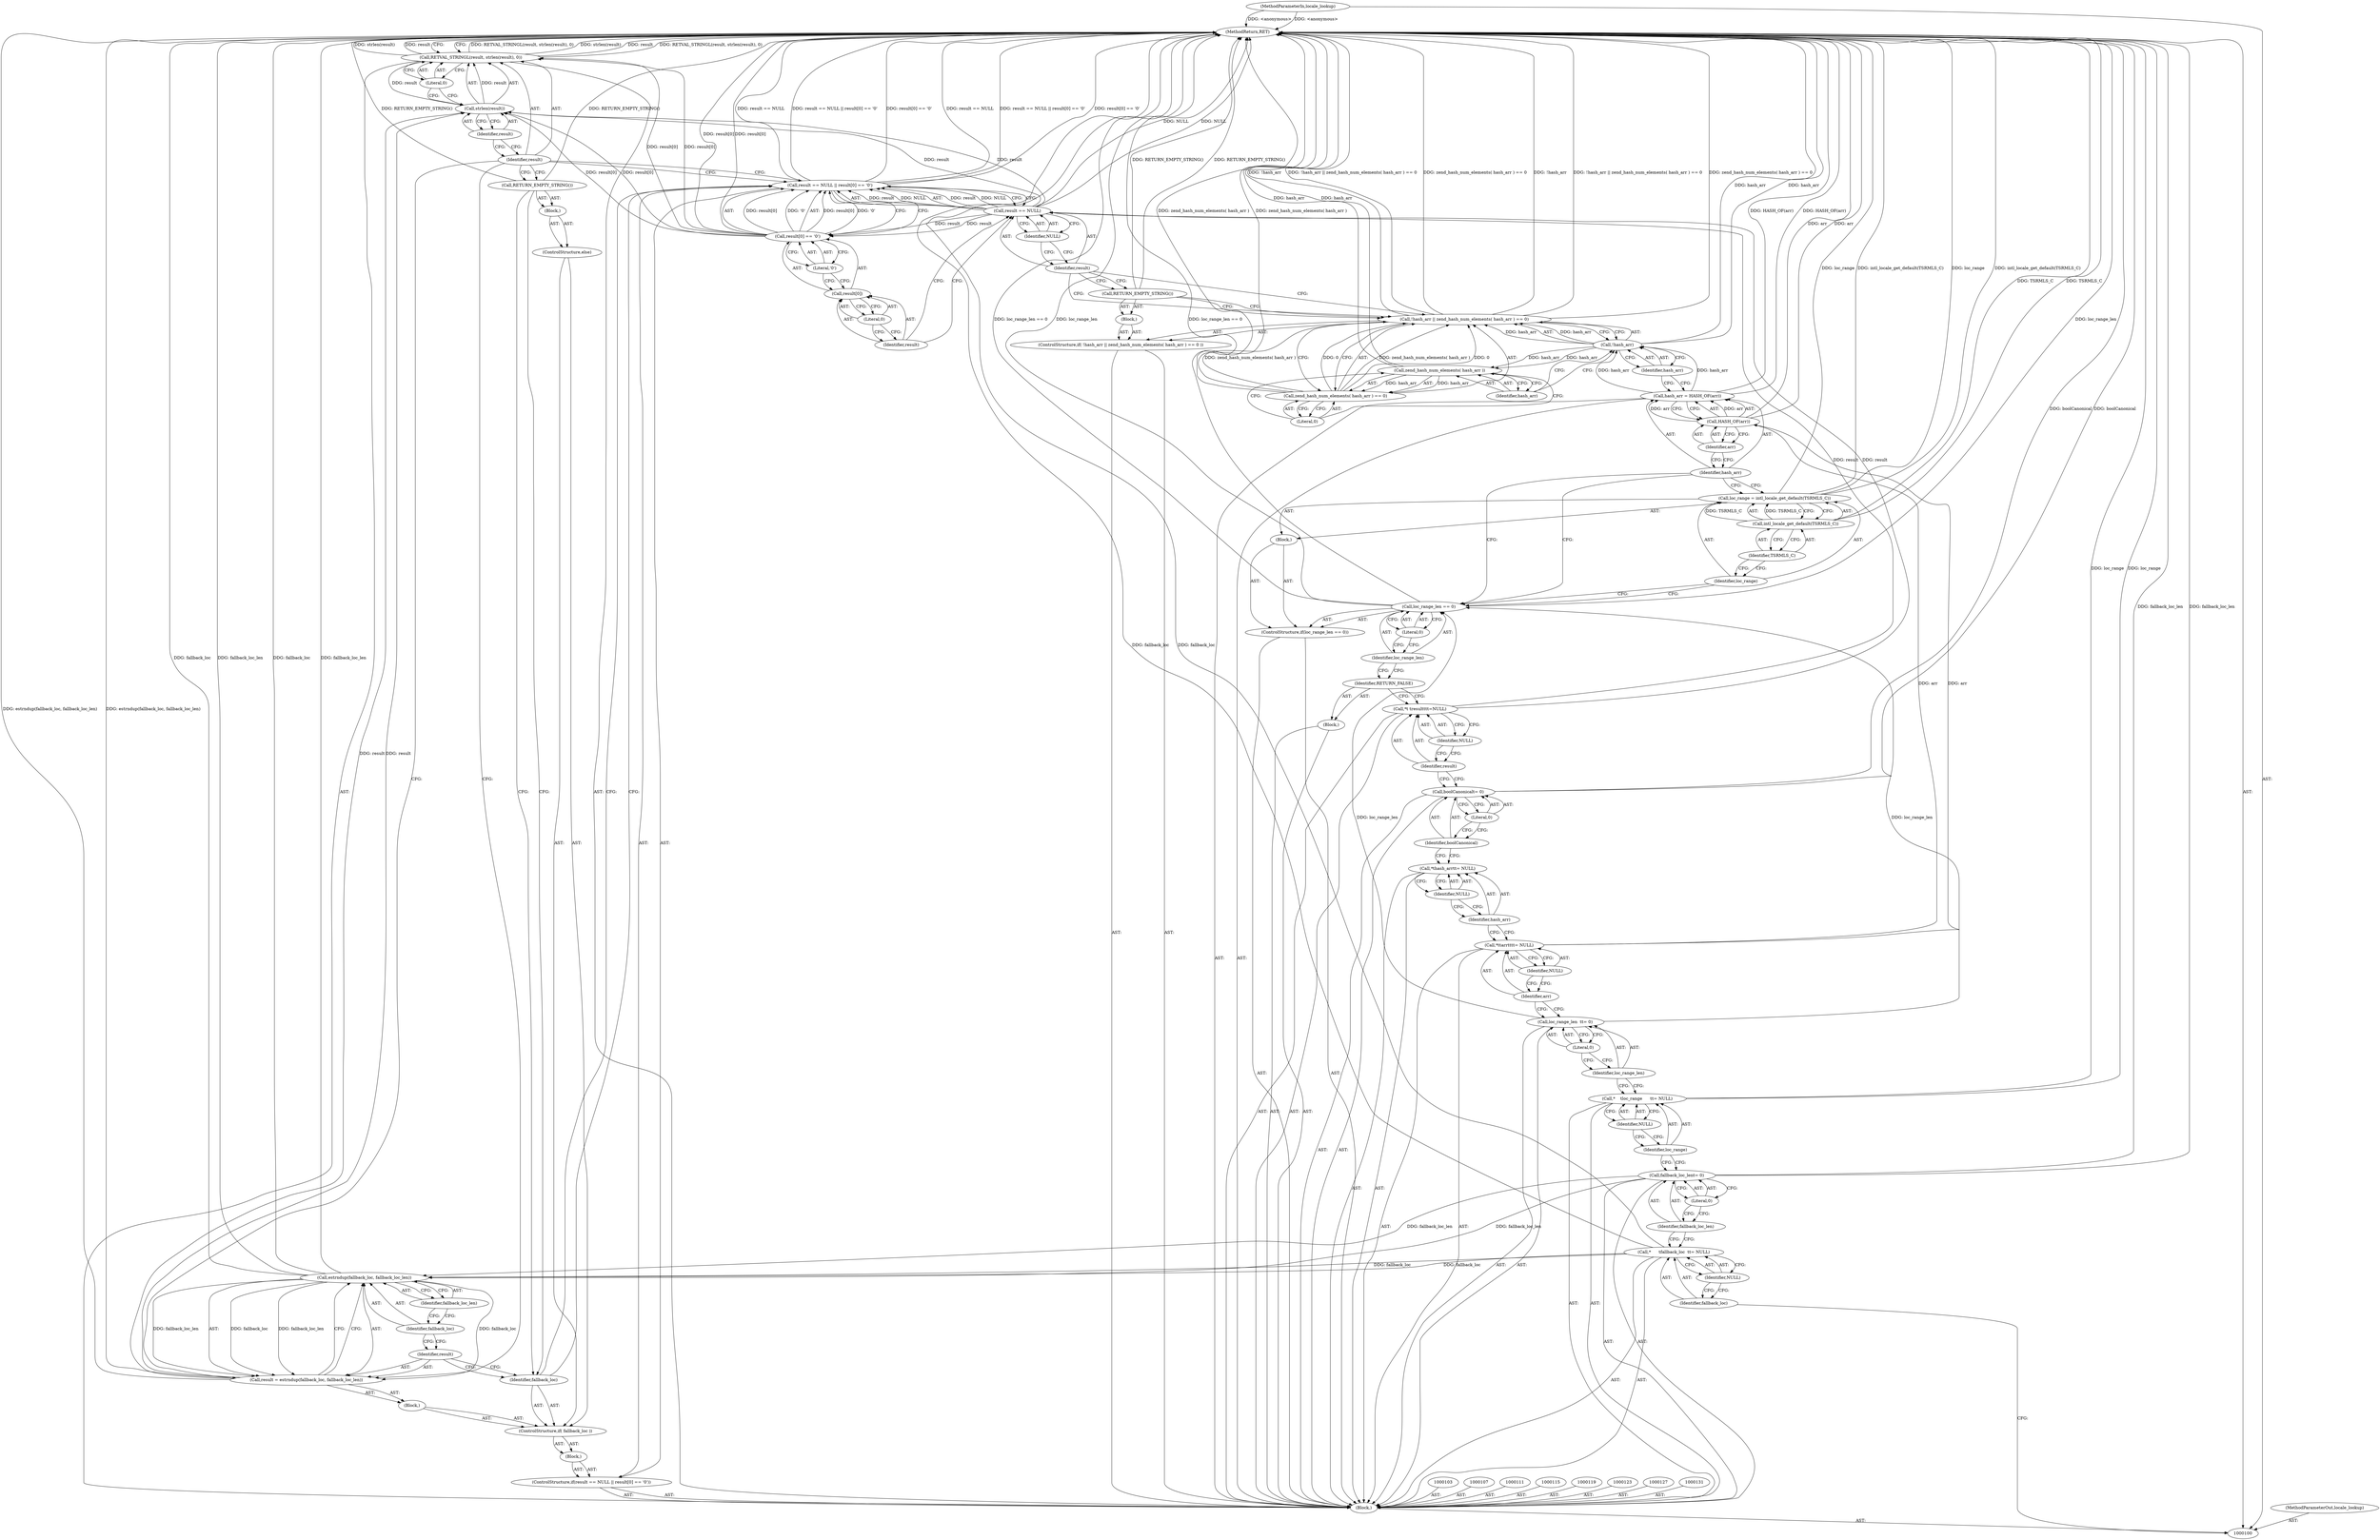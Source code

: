 digraph "0_php-src_97eff7eb57fc2320c267a949cffd622c38712484?w=1_11" {
"1000187" [label="(MethodReturn,RET)"];
"1000101" [label="(MethodParameterIn,locale_lookup)"];
"1000253" [label="(MethodParameterOut,locale_lookup)"];
"1000128" [label="(Call,boolCanonical\t= 0)"];
"1000129" [label="(Identifier,boolCanonical)"];
"1000130" [label="(Literal,0)"];
"1000134" [label="(Identifier,NULL)"];
"1000132" [label="(Call,*\t \tresult\t\t\t=NULL)"];
"1000133" [label="(Identifier,result)"];
"1000135" [label="(Block,)"];
"1000136" [label="(Identifier,RETURN_FALSE)"];
"1000102" [label="(Block,)"];
"1000137" [label="(ControlStructure,if(loc_range_len == 0))"];
"1000140" [label="(Literal,0)"];
"1000141" [label="(Block,)"];
"1000138" [label="(Call,loc_range_len == 0)"];
"1000139" [label="(Identifier,loc_range_len)"];
"1000144" [label="(Call,intl_locale_get_default(TSRMLS_C))"];
"1000142" [label="(Call,loc_range = intl_locale_get_default(TSRMLS_C))"];
"1000143" [label="(Identifier,loc_range)"];
"1000145" [label="(Identifier,TSRMLS_C)"];
"1000146" [label="(Call,hash_arr = HASH_OF(arr))"];
"1000147" [label="(Identifier,hash_arr)"];
"1000148" [label="(Call,HASH_OF(arr))"];
"1000149" [label="(Identifier,arr)"];
"1000154" [label="(Call,zend_hash_num_elements( hash_arr ) == 0)"];
"1000155" [label="(Call,zend_hash_num_elements( hash_arr ))"];
"1000150" [label="(ControlStructure,if( !hash_arr || zend_hash_num_elements( hash_arr ) == 0 ))"];
"1000156" [label="(Identifier,hash_arr)"];
"1000157" [label="(Literal,0)"];
"1000151" [label="(Call,!hash_arr || zend_hash_num_elements( hash_arr ) == 0)"];
"1000152" [label="(Call,!hash_arr)"];
"1000158" [label="(Block,)"];
"1000153" [label="(Identifier,hash_arr)"];
"1000159" [label="(Call,RETURN_EMPTY_STRING())"];
"1000105" [label="(Identifier,fallback_loc)"];
"1000106" [label="(Identifier,NULL)"];
"1000104" [label="(Call,*      \tfallback_loc  \t\t= NULL)"];
"1000164" [label="(Identifier,NULL)"];
"1000160" [label="(ControlStructure,if(result == NULL || result[0] == '\0'))"];
"1000165" [label="(Call,result[0] == '\0')"];
"1000166" [label="(Call,result[0])"];
"1000167" [label="(Identifier,result)"];
"1000168" [label="(Literal,0)"];
"1000169" [label="(Literal,'\0')"];
"1000170" [label="(Block,)"];
"1000161" [label="(Call,result == NULL || result[0] == '\0')"];
"1000162" [label="(Call,result == NULL)"];
"1000163" [label="(Identifier,result)"];
"1000173" [label="(Block,)"];
"1000171" [label="(ControlStructure,if( fallback_loc ))"];
"1000172" [label="(Identifier,fallback_loc)"];
"1000176" [label="(Call,estrndup(fallback_loc, fallback_loc_len))"];
"1000177" [label="(Identifier,fallback_loc)"];
"1000174" [label="(Call,result = estrndup(fallback_loc, fallback_loc_len))"];
"1000175" [label="(Identifier,result)"];
"1000178" [label="(Identifier,fallback_loc_len)"];
"1000179" [label="(ControlStructure,else)"];
"1000180" [label="(Block,)"];
"1000181" [label="(Call,RETURN_EMPTY_STRING())"];
"1000108" [label="(Call,fallback_loc_len\t= 0)"];
"1000109" [label="(Identifier,fallback_loc_len)"];
"1000110" [label="(Literal,0)"];
"1000182" [label="(Call,RETVAL_STRINGL(result, strlen(result), 0))"];
"1000183" [label="(Identifier,result)"];
"1000184" [label="(Call,strlen(result))"];
"1000185" [label="(Identifier,result)"];
"1000186" [label="(Literal,0)"];
"1000112" [label="(Call,*    \tloc_range      \t\t= NULL)"];
"1000113" [label="(Identifier,loc_range)"];
"1000114" [label="(Identifier,NULL)"];
"1000116" [label="(Call,loc_range_len  \t\t= 0)"];
"1000117" [label="(Identifier,loc_range_len)"];
"1000118" [label="(Literal,0)"];
"1000122" [label="(Identifier,NULL)"];
"1000120" [label="(Call,*\t\tarr\t\t\t\t= NULL)"];
"1000121" [label="(Identifier,arr)"];
"1000124" [label="(Call,*\thash_arr\t\t= NULL)"];
"1000125" [label="(Identifier,hash_arr)"];
"1000126" [label="(Identifier,NULL)"];
"1000187" -> "1000100"  [label="AST: "];
"1000187" -> "1000182"  [label="CFG: "];
"1000162" -> "1000187"  [label="DDG: NULL"];
"1000151" -> "1000187"  [label="DDG: !hash_arr || zend_hash_num_elements( hash_arr ) == 0"];
"1000151" -> "1000187"  [label="DDG: zend_hash_num_elements( hash_arr ) == 0"];
"1000151" -> "1000187"  [label="DDG: !hash_arr"];
"1000104" -> "1000187"  [label="DDG: fallback_loc"];
"1000181" -> "1000187"  [label="DDG: RETURN_EMPTY_STRING()"];
"1000152" -> "1000187"  [label="DDG: hash_arr"];
"1000176" -> "1000187"  [label="DDG: fallback_loc"];
"1000176" -> "1000187"  [label="DDG: fallback_loc_len"];
"1000182" -> "1000187"  [label="DDG: RETVAL_STRINGL(result, strlen(result), 0)"];
"1000182" -> "1000187"  [label="DDG: strlen(result)"];
"1000182" -> "1000187"  [label="DDG: result"];
"1000159" -> "1000187"  [label="DDG: RETURN_EMPTY_STRING()"];
"1000138" -> "1000187"  [label="DDG: loc_range_len"];
"1000138" -> "1000187"  [label="DDG: loc_range_len == 0"];
"1000165" -> "1000187"  [label="DDG: result[0]"];
"1000128" -> "1000187"  [label="DDG: boolCanonical"];
"1000154" -> "1000187"  [label="DDG: zend_hash_num_elements( hash_arr )"];
"1000142" -> "1000187"  [label="DDG: intl_locale_get_default(TSRMLS_C)"];
"1000142" -> "1000187"  [label="DDG: loc_range"];
"1000148" -> "1000187"  [label="DDG: arr"];
"1000146" -> "1000187"  [label="DDG: HASH_OF(arr)"];
"1000174" -> "1000187"  [label="DDG: estrndup(fallback_loc, fallback_loc_len)"];
"1000112" -> "1000187"  [label="DDG: loc_range"];
"1000101" -> "1000187"  [label="DDG: <anonymous>"];
"1000144" -> "1000187"  [label="DDG: TSRMLS_C"];
"1000155" -> "1000187"  [label="DDG: hash_arr"];
"1000161" -> "1000187"  [label="DDG: result == NULL"];
"1000161" -> "1000187"  [label="DDG: result == NULL || result[0] == '\0'"];
"1000161" -> "1000187"  [label="DDG: result[0] == '\0'"];
"1000108" -> "1000187"  [label="DDG: fallback_loc_len"];
"1000101" -> "1000100"  [label="AST: "];
"1000101" -> "1000187"  [label="DDG: <anonymous>"];
"1000253" -> "1000100"  [label="AST: "];
"1000128" -> "1000102"  [label="AST: "];
"1000128" -> "1000130"  [label="CFG: "];
"1000129" -> "1000128"  [label="AST: "];
"1000130" -> "1000128"  [label="AST: "];
"1000133" -> "1000128"  [label="CFG: "];
"1000128" -> "1000187"  [label="DDG: boolCanonical"];
"1000129" -> "1000128"  [label="AST: "];
"1000129" -> "1000124"  [label="CFG: "];
"1000130" -> "1000129"  [label="CFG: "];
"1000130" -> "1000128"  [label="AST: "];
"1000130" -> "1000129"  [label="CFG: "];
"1000128" -> "1000130"  [label="CFG: "];
"1000134" -> "1000132"  [label="AST: "];
"1000134" -> "1000133"  [label="CFG: "];
"1000132" -> "1000134"  [label="CFG: "];
"1000132" -> "1000102"  [label="AST: "];
"1000132" -> "1000134"  [label="CFG: "];
"1000133" -> "1000132"  [label="AST: "];
"1000134" -> "1000132"  [label="AST: "];
"1000136" -> "1000132"  [label="CFG: "];
"1000132" -> "1000162"  [label="DDG: result"];
"1000133" -> "1000132"  [label="AST: "];
"1000133" -> "1000128"  [label="CFG: "];
"1000134" -> "1000133"  [label="CFG: "];
"1000135" -> "1000102"  [label="AST: "];
"1000136" -> "1000135"  [label="AST: "];
"1000136" -> "1000135"  [label="AST: "];
"1000136" -> "1000132"  [label="CFG: "];
"1000139" -> "1000136"  [label="CFG: "];
"1000102" -> "1000100"  [label="AST: "];
"1000103" -> "1000102"  [label="AST: "];
"1000104" -> "1000102"  [label="AST: "];
"1000107" -> "1000102"  [label="AST: "];
"1000108" -> "1000102"  [label="AST: "];
"1000111" -> "1000102"  [label="AST: "];
"1000112" -> "1000102"  [label="AST: "];
"1000115" -> "1000102"  [label="AST: "];
"1000116" -> "1000102"  [label="AST: "];
"1000119" -> "1000102"  [label="AST: "];
"1000120" -> "1000102"  [label="AST: "];
"1000123" -> "1000102"  [label="AST: "];
"1000124" -> "1000102"  [label="AST: "];
"1000127" -> "1000102"  [label="AST: "];
"1000128" -> "1000102"  [label="AST: "];
"1000131" -> "1000102"  [label="AST: "];
"1000132" -> "1000102"  [label="AST: "];
"1000135" -> "1000102"  [label="AST: "];
"1000137" -> "1000102"  [label="AST: "];
"1000146" -> "1000102"  [label="AST: "];
"1000150" -> "1000102"  [label="AST: "];
"1000160" -> "1000102"  [label="AST: "];
"1000182" -> "1000102"  [label="AST: "];
"1000137" -> "1000102"  [label="AST: "];
"1000138" -> "1000137"  [label="AST: "];
"1000141" -> "1000137"  [label="AST: "];
"1000140" -> "1000138"  [label="AST: "];
"1000140" -> "1000139"  [label="CFG: "];
"1000138" -> "1000140"  [label="CFG: "];
"1000141" -> "1000137"  [label="AST: "];
"1000142" -> "1000141"  [label="AST: "];
"1000138" -> "1000137"  [label="AST: "];
"1000138" -> "1000140"  [label="CFG: "];
"1000139" -> "1000138"  [label="AST: "];
"1000140" -> "1000138"  [label="AST: "];
"1000143" -> "1000138"  [label="CFG: "];
"1000147" -> "1000138"  [label="CFG: "];
"1000138" -> "1000187"  [label="DDG: loc_range_len"];
"1000138" -> "1000187"  [label="DDG: loc_range_len == 0"];
"1000116" -> "1000138"  [label="DDG: loc_range_len"];
"1000139" -> "1000138"  [label="AST: "];
"1000139" -> "1000136"  [label="CFG: "];
"1000140" -> "1000139"  [label="CFG: "];
"1000144" -> "1000142"  [label="AST: "];
"1000144" -> "1000145"  [label="CFG: "];
"1000145" -> "1000144"  [label="AST: "];
"1000142" -> "1000144"  [label="CFG: "];
"1000144" -> "1000187"  [label="DDG: TSRMLS_C"];
"1000144" -> "1000142"  [label="DDG: TSRMLS_C"];
"1000142" -> "1000141"  [label="AST: "];
"1000142" -> "1000144"  [label="CFG: "];
"1000143" -> "1000142"  [label="AST: "];
"1000144" -> "1000142"  [label="AST: "];
"1000147" -> "1000142"  [label="CFG: "];
"1000142" -> "1000187"  [label="DDG: intl_locale_get_default(TSRMLS_C)"];
"1000142" -> "1000187"  [label="DDG: loc_range"];
"1000144" -> "1000142"  [label="DDG: TSRMLS_C"];
"1000143" -> "1000142"  [label="AST: "];
"1000143" -> "1000138"  [label="CFG: "];
"1000145" -> "1000143"  [label="CFG: "];
"1000145" -> "1000144"  [label="AST: "];
"1000145" -> "1000143"  [label="CFG: "];
"1000144" -> "1000145"  [label="CFG: "];
"1000146" -> "1000102"  [label="AST: "];
"1000146" -> "1000148"  [label="CFG: "];
"1000147" -> "1000146"  [label="AST: "];
"1000148" -> "1000146"  [label="AST: "];
"1000153" -> "1000146"  [label="CFG: "];
"1000146" -> "1000187"  [label="DDG: HASH_OF(arr)"];
"1000148" -> "1000146"  [label="DDG: arr"];
"1000146" -> "1000152"  [label="DDG: hash_arr"];
"1000147" -> "1000146"  [label="AST: "];
"1000147" -> "1000142"  [label="CFG: "];
"1000147" -> "1000138"  [label="CFG: "];
"1000149" -> "1000147"  [label="CFG: "];
"1000148" -> "1000146"  [label="AST: "];
"1000148" -> "1000149"  [label="CFG: "];
"1000149" -> "1000148"  [label="AST: "];
"1000146" -> "1000148"  [label="CFG: "];
"1000148" -> "1000187"  [label="DDG: arr"];
"1000148" -> "1000146"  [label="DDG: arr"];
"1000120" -> "1000148"  [label="DDG: arr"];
"1000149" -> "1000148"  [label="AST: "];
"1000149" -> "1000147"  [label="CFG: "];
"1000148" -> "1000149"  [label="CFG: "];
"1000154" -> "1000151"  [label="AST: "];
"1000154" -> "1000157"  [label="CFG: "];
"1000155" -> "1000154"  [label="AST: "];
"1000157" -> "1000154"  [label="AST: "];
"1000151" -> "1000154"  [label="CFG: "];
"1000154" -> "1000187"  [label="DDG: zend_hash_num_elements( hash_arr )"];
"1000154" -> "1000151"  [label="DDG: zend_hash_num_elements( hash_arr )"];
"1000154" -> "1000151"  [label="DDG: 0"];
"1000155" -> "1000154"  [label="DDG: hash_arr"];
"1000155" -> "1000154"  [label="AST: "];
"1000155" -> "1000156"  [label="CFG: "];
"1000156" -> "1000155"  [label="AST: "];
"1000157" -> "1000155"  [label="CFG: "];
"1000155" -> "1000187"  [label="DDG: hash_arr"];
"1000155" -> "1000154"  [label="DDG: hash_arr"];
"1000152" -> "1000155"  [label="DDG: hash_arr"];
"1000150" -> "1000102"  [label="AST: "];
"1000151" -> "1000150"  [label="AST: "];
"1000158" -> "1000150"  [label="AST: "];
"1000156" -> "1000155"  [label="AST: "];
"1000156" -> "1000152"  [label="CFG: "];
"1000155" -> "1000156"  [label="CFG: "];
"1000157" -> "1000154"  [label="AST: "];
"1000157" -> "1000155"  [label="CFG: "];
"1000154" -> "1000157"  [label="CFG: "];
"1000151" -> "1000150"  [label="AST: "];
"1000151" -> "1000152"  [label="CFG: "];
"1000151" -> "1000154"  [label="CFG: "];
"1000152" -> "1000151"  [label="AST: "];
"1000154" -> "1000151"  [label="AST: "];
"1000159" -> "1000151"  [label="CFG: "];
"1000163" -> "1000151"  [label="CFG: "];
"1000151" -> "1000187"  [label="DDG: !hash_arr || zend_hash_num_elements( hash_arr ) == 0"];
"1000151" -> "1000187"  [label="DDG: zend_hash_num_elements( hash_arr ) == 0"];
"1000151" -> "1000187"  [label="DDG: !hash_arr"];
"1000152" -> "1000151"  [label="DDG: hash_arr"];
"1000154" -> "1000151"  [label="DDG: zend_hash_num_elements( hash_arr )"];
"1000154" -> "1000151"  [label="DDG: 0"];
"1000152" -> "1000151"  [label="AST: "];
"1000152" -> "1000153"  [label="CFG: "];
"1000153" -> "1000152"  [label="AST: "];
"1000156" -> "1000152"  [label="CFG: "];
"1000151" -> "1000152"  [label="CFG: "];
"1000152" -> "1000187"  [label="DDG: hash_arr"];
"1000152" -> "1000151"  [label="DDG: hash_arr"];
"1000146" -> "1000152"  [label="DDG: hash_arr"];
"1000152" -> "1000155"  [label="DDG: hash_arr"];
"1000158" -> "1000150"  [label="AST: "];
"1000159" -> "1000158"  [label="AST: "];
"1000153" -> "1000152"  [label="AST: "];
"1000153" -> "1000146"  [label="CFG: "];
"1000152" -> "1000153"  [label="CFG: "];
"1000159" -> "1000158"  [label="AST: "];
"1000159" -> "1000151"  [label="CFG: "];
"1000163" -> "1000159"  [label="CFG: "];
"1000159" -> "1000187"  [label="DDG: RETURN_EMPTY_STRING()"];
"1000105" -> "1000104"  [label="AST: "];
"1000105" -> "1000100"  [label="CFG: "];
"1000106" -> "1000105"  [label="CFG: "];
"1000106" -> "1000104"  [label="AST: "];
"1000106" -> "1000105"  [label="CFG: "];
"1000104" -> "1000106"  [label="CFG: "];
"1000104" -> "1000102"  [label="AST: "];
"1000104" -> "1000106"  [label="CFG: "];
"1000105" -> "1000104"  [label="AST: "];
"1000106" -> "1000104"  [label="AST: "];
"1000109" -> "1000104"  [label="CFG: "];
"1000104" -> "1000187"  [label="DDG: fallback_loc"];
"1000104" -> "1000176"  [label="DDG: fallback_loc"];
"1000164" -> "1000162"  [label="AST: "];
"1000164" -> "1000163"  [label="CFG: "];
"1000162" -> "1000164"  [label="CFG: "];
"1000160" -> "1000102"  [label="AST: "];
"1000161" -> "1000160"  [label="AST: "];
"1000170" -> "1000160"  [label="AST: "];
"1000165" -> "1000161"  [label="AST: "];
"1000165" -> "1000169"  [label="CFG: "];
"1000166" -> "1000165"  [label="AST: "];
"1000169" -> "1000165"  [label="AST: "];
"1000161" -> "1000165"  [label="CFG: "];
"1000165" -> "1000187"  [label="DDG: result[0]"];
"1000165" -> "1000161"  [label="DDG: result[0]"];
"1000165" -> "1000161"  [label="DDG: '\0'"];
"1000162" -> "1000165"  [label="DDG: result"];
"1000165" -> "1000182"  [label="DDG: result[0]"];
"1000165" -> "1000184"  [label="DDG: result[0]"];
"1000166" -> "1000165"  [label="AST: "];
"1000166" -> "1000168"  [label="CFG: "];
"1000167" -> "1000166"  [label="AST: "];
"1000168" -> "1000166"  [label="AST: "];
"1000169" -> "1000166"  [label="CFG: "];
"1000167" -> "1000166"  [label="AST: "];
"1000167" -> "1000162"  [label="CFG: "];
"1000168" -> "1000167"  [label="CFG: "];
"1000168" -> "1000166"  [label="AST: "];
"1000168" -> "1000167"  [label="CFG: "];
"1000166" -> "1000168"  [label="CFG: "];
"1000169" -> "1000165"  [label="AST: "];
"1000169" -> "1000166"  [label="CFG: "];
"1000165" -> "1000169"  [label="CFG: "];
"1000170" -> "1000160"  [label="AST: "];
"1000171" -> "1000170"  [label="AST: "];
"1000161" -> "1000160"  [label="AST: "];
"1000161" -> "1000162"  [label="CFG: "];
"1000161" -> "1000165"  [label="CFG: "];
"1000162" -> "1000161"  [label="AST: "];
"1000165" -> "1000161"  [label="AST: "];
"1000172" -> "1000161"  [label="CFG: "];
"1000183" -> "1000161"  [label="CFG: "];
"1000161" -> "1000187"  [label="DDG: result == NULL"];
"1000161" -> "1000187"  [label="DDG: result == NULL || result[0] == '\0'"];
"1000161" -> "1000187"  [label="DDG: result[0] == '\0'"];
"1000162" -> "1000161"  [label="DDG: result"];
"1000162" -> "1000161"  [label="DDG: NULL"];
"1000165" -> "1000161"  [label="DDG: result[0]"];
"1000165" -> "1000161"  [label="DDG: '\0'"];
"1000162" -> "1000161"  [label="AST: "];
"1000162" -> "1000164"  [label="CFG: "];
"1000163" -> "1000162"  [label="AST: "];
"1000164" -> "1000162"  [label="AST: "];
"1000167" -> "1000162"  [label="CFG: "];
"1000161" -> "1000162"  [label="CFG: "];
"1000162" -> "1000187"  [label="DDG: NULL"];
"1000162" -> "1000161"  [label="DDG: result"];
"1000162" -> "1000161"  [label="DDG: NULL"];
"1000132" -> "1000162"  [label="DDG: result"];
"1000162" -> "1000165"  [label="DDG: result"];
"1000162" -> "1000184"  [label="DDG: result"];
"1000163" -> "1000162"  [label="AST: "];
"1000163" -> "1000159"  [label="CFG: "];
"1000163" -> "1000151"  [label="CFG: "];
"1000164" -> "1000163"  [label="CFG: "];
"1000173" -> "1000171"  [label="AST: "];
"1000174" -> "1000173"  [label="AST: "];
"1000171" -> "1000170"  [label="AST: "];
"1000172" -> "1000171"  [label="AST: "];
"1000173" -> "1000171"  [label="AST: "];
"1000179" -> "1000171"  [label="AST: "];
"1000172" -> "1000171"  [label="AST: "];
"1000172" -> "1000161"  [label="CFG: "];
"1000175" -> "1000172"  [label="CFG: "];
"1000181" -> "1000172"  [label="CFG: "];
"1000176" -> "1000174"  [label="AST: "];
"1000176" -> "1000178"  [label="CFG: "];
"1000177" -> "1000176"  [label="AST: "];
"1000178" -> "1000176"  [label="AST: "];
"1000174" -> "1000176"  [label="CFG: "];
"1000176" -> "1000187"  [label="DDG: fallback_loc"];
"1000176" -> "1000187"  [label="DDG: fallback_loc_len"];
"1000176" -> "1000174"  [label="DDG: fallback_loc"];
"1000176" -> "1000174"  [label="DDG: fallback_loc_len"];
"1000104" -> "1000176"  [label="DDG: fallback_loc"];
"1000108" -> "1000176"  [label="DDG: fallback_loc_len"];
"1000177" -> "1000176"  [label="AST: "];
"1000177" -> "1000175"  [label="CFG: "];
"1000178" -> "1000177"  [label="CFG: "];
"1000174" -> "1000173"  [label="AST: "];
"1000174" -> "1000176"  [label="CFG: "];
"1000175" -> "1000174"  [label="AST: "];
"1000176" -> "1000174"  [label="AST: "];
"1000183" -> "1000174"  [label="CFG: "];
"1000174" -> "1000187"  [label="DDG: estrndup(fallback_loc, fallback_loc_len)"];
"1000176" -> "1000174"  [label="DDG: fallback_loc"];
"1000176" -> "1000174"  [label="DDG: fallback_loc_len"];
"1000174" -> "1000184"  [label="DDG: result"];
"1000175" -> "1000174"  [label="AST: "];
"1000175" -> "1000172"  [label="CFG: "];
"1000177" -> "1000175"  [label="CFG: "];
"1000178" -> "1000176"  [label="AST: "];
"1000178" -> "1000177"  [label="CFG: "];
"1000176" -> "1000178"  [label="CFG: "];
"1000179" -> "1000171"  [label="AST: "];
"1000180" -> "1000179"  [label="AST: "];
"1000180" -> "1000179"  [label="AST: "];
"1000181" -> "1000180"  [label="AST: "];
"1000181" -> "1000180"  [label="AST: "];
"1000181" -> "1000172"  [label="CFG: "];
"1000183" -> "1000181"  [label="CFG: "];
"1000181" -> "1000187"  [label="DDG: RETURN_EMPTY_STRING()"];
"1000108" -> "1000102"  [label="AST: "];
"1000108" -> "1000110"  [label="CFG: "];
"1000109" -> "1000108"  [label="AST: "];
"1000110" -> "1000108"  [label="AST: "];
"1000113" -> "1000108"  [label="CFG: "];
"1000108" -> "1000187"  [label="DDG: fallback_loc_len"];
"1000108" -> "1000176"  [label="DDG: fallback_loc_len"];
"1000109" -> "1000108"  [label="AST: "];
"1000109" -> "1000104"  [label="CFG: "];
"1000110" -> "1000109"  [label="CFG: "];
"1000110" -> "1000108"  [label="AST: "];
"1000110" -> "1000109"  [label="CFG: "];
"1000108" -> "1000110"  [label="CFG: "];
"1000182" -> "1000102"  [label="AST: "];
"1000182" -> "1000186"  [label="CFG: "];
"1000183" -> "1000182"  [label="AST: "];
"1000184" -> "1000182"  [label="AST: "];
"1000186" -> "1000182"  [label="AST: "];
"1000187" -> "1000182"  [label="CFG: "];
"1000182" -> "1000187"  [label="DDG: RETVAL_STRINGL(result, strlen(result), 0)"];
"1000182" -> "1000187"  [label="DDG: strlen(result)"];
"1000182" -> "1000187"  [label="DDG: result"];
"1000184" -> "1000182"  [label="DDG: result"];
"1000165" -> "1000182"  [label="DDG: result[0]"];
"1000183" -> "1000182"  [label="AST: "];
"1000183" -> "1000174"  [label="CFG: "];
"1000183" -> "1000181"  [label="CFG: "];
"1000183" -> "1000161"  [label="CFG: "];
"1000185" -> "1000183"  [label="CFG: "];
"1000184" -> "1000182"  [label="AST: "];
"1000184" -> "1000185"  [label="CFG: "];
"1000185" -> "1000184"  [label="AST: "];
"1000186" -> "1000184"  [label="CFG: "];
"1000184" -> "1000182"  [label="DDG: result"];
"1000165" -> "1000184"  [label="DDG: result[0]"];
"1000162" -> "1000184"  [label="DDG: result"];
"1000174" -> "1000184"  [label="DDG: result"];
"1000185" -> "1000184"  [label="AST: "];
"1000185" -> "1000183"  [label="CFG: "];
"1000184" -> "1000185"  [label="CFG: "];
"1000186" -> "1000182"  [label="AST: "];
"1000186" -> "1000184"  [label="CFG: "];
"1000182" -> "1000186"  [label="CFG: "];
"1000112" -> "1000102"  [label="AST: "];
"1000112" -> "1000114"  [label="CFG: "];
"1000113" -> "1000112"  [label="AST: "];
"1000114" -> "1000112"  [label="AST: "];
"1000117" -> "1000112"  [label="CFG: "];
"1000112" -> "1000187"  [label="DDG: loc_range"];
"1000113" -> "1000112"  [label="AST: "];
"1000113" -> "1000108"  [label="CFG: "];
"1000114" -> "1000113"  [label="CFG: "];
"1000114" -> "1000112"  [label="AST: "];
"1000114" -> "1000113"  [label="CFG: "];
"1000112" -> "1000114"  [label="CFG: "];
"1000116" -> "1000102"  [label="AST: "];
"1000116" -> "1000118"  [label="CFG: "];
"1000117" -> "1000116"  [label="AST: "];
"1000118" -> "1000116"  [label="AST: "];
"1000121" -> "1000116"  [label="CFG: "];
"1000116" -> "1000138"  [label="DDG: loc_range_len"];
"1000117" -> "1000116"  [label="AST: "];
"1000117" -> "1000112"  [label="CFG: "];
"1000118" -> "1000117"  [label="CFG: "];
"1000118" -> "1000116"  [label="AST: "];
"1000118" -> "1000117"  [label="CFG: "];
"1000116" -> "1000118"  [label="CFG: "];
"1000122" -> "1000120"  [label="AST: "];
"1000122" -> "1000121"  [label="CFG: "];
"1000120" -> "1000122"  [label="CFG: "];
"1000120" -> "1000102"  [label="AST: "];
"1000120" -> "1000122"  [label="CFG: "];
"1000121" -> "1000120"  [label="AST: "];
"1000122" -> "1000120"  [label="AST: "];
"1000125" -> "1000120"  [label="CFG: "];
"1000120" -> "1000148"  [label="DDG: arr"];
"1000121" -> "1000120"  [label="AST: "];
"1000121" -> "1000116"  [label="CFG: "];
"1000122" -> "1000121"  [label="CFG: "];
"1000124" -> "1000102"  [label="AST: "];
"1000124" -> "1000126"  [label="CFG: "];
"1000125" -> "1000124"  [label="AST: "];
"1000126" -> "1000124"  [label="AST: "];
"1000129" -> "1000124"  [label="CFG: "];
"1000125" -> "1000124"  [label="AST: "];
"1000125" -> "1000120"  [label="CFG: "];
"1000126" -> "1000125"  [label="CFG: "];
"1000126" -> "1000124"  [label="AST: "];
"1000126" -> "1000125"  [label="CFG: "];
"1000124" -> "1000126"  [label="CFG: "];
}
